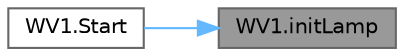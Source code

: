 digraph "WV1.initLamp"
{
 // LATEX_PDF_SIZE
  bgcolor="transparent";
  edge [fontname=Helvetica,fontsize=10,labelfontname=Helvetica,labelfontsize=10];
  node [fontname=Helvetica,fontsize=10,shape=box,height=0.2,width=0.4];
  rankdir="RL";
  Node1 [id="Node000001",label="WV1.initLamp",height=0.2,width=0.4,color="gray40", fillcolor="grey60", style="filled", fontcolor="black",tooltip="This method initialises the switches lamp."];
  Node1 -> Node2 [id="edge1_Node000001_Node000002",dir="back",color="steelblue1",style="solid",tooltip=" "];
  Node2 [id="Node000002",label="WV1.Start",height=0.2,width=0.4,color="grey40", fillcolor="white", style="filled",URL="$class_w_v1.html#a91529037b395d5b320da9a1e7f5d4f8d",tooltip="This method initializes the WV1 instance, sets the initial rotation of the switch and initializes the..."];
}
